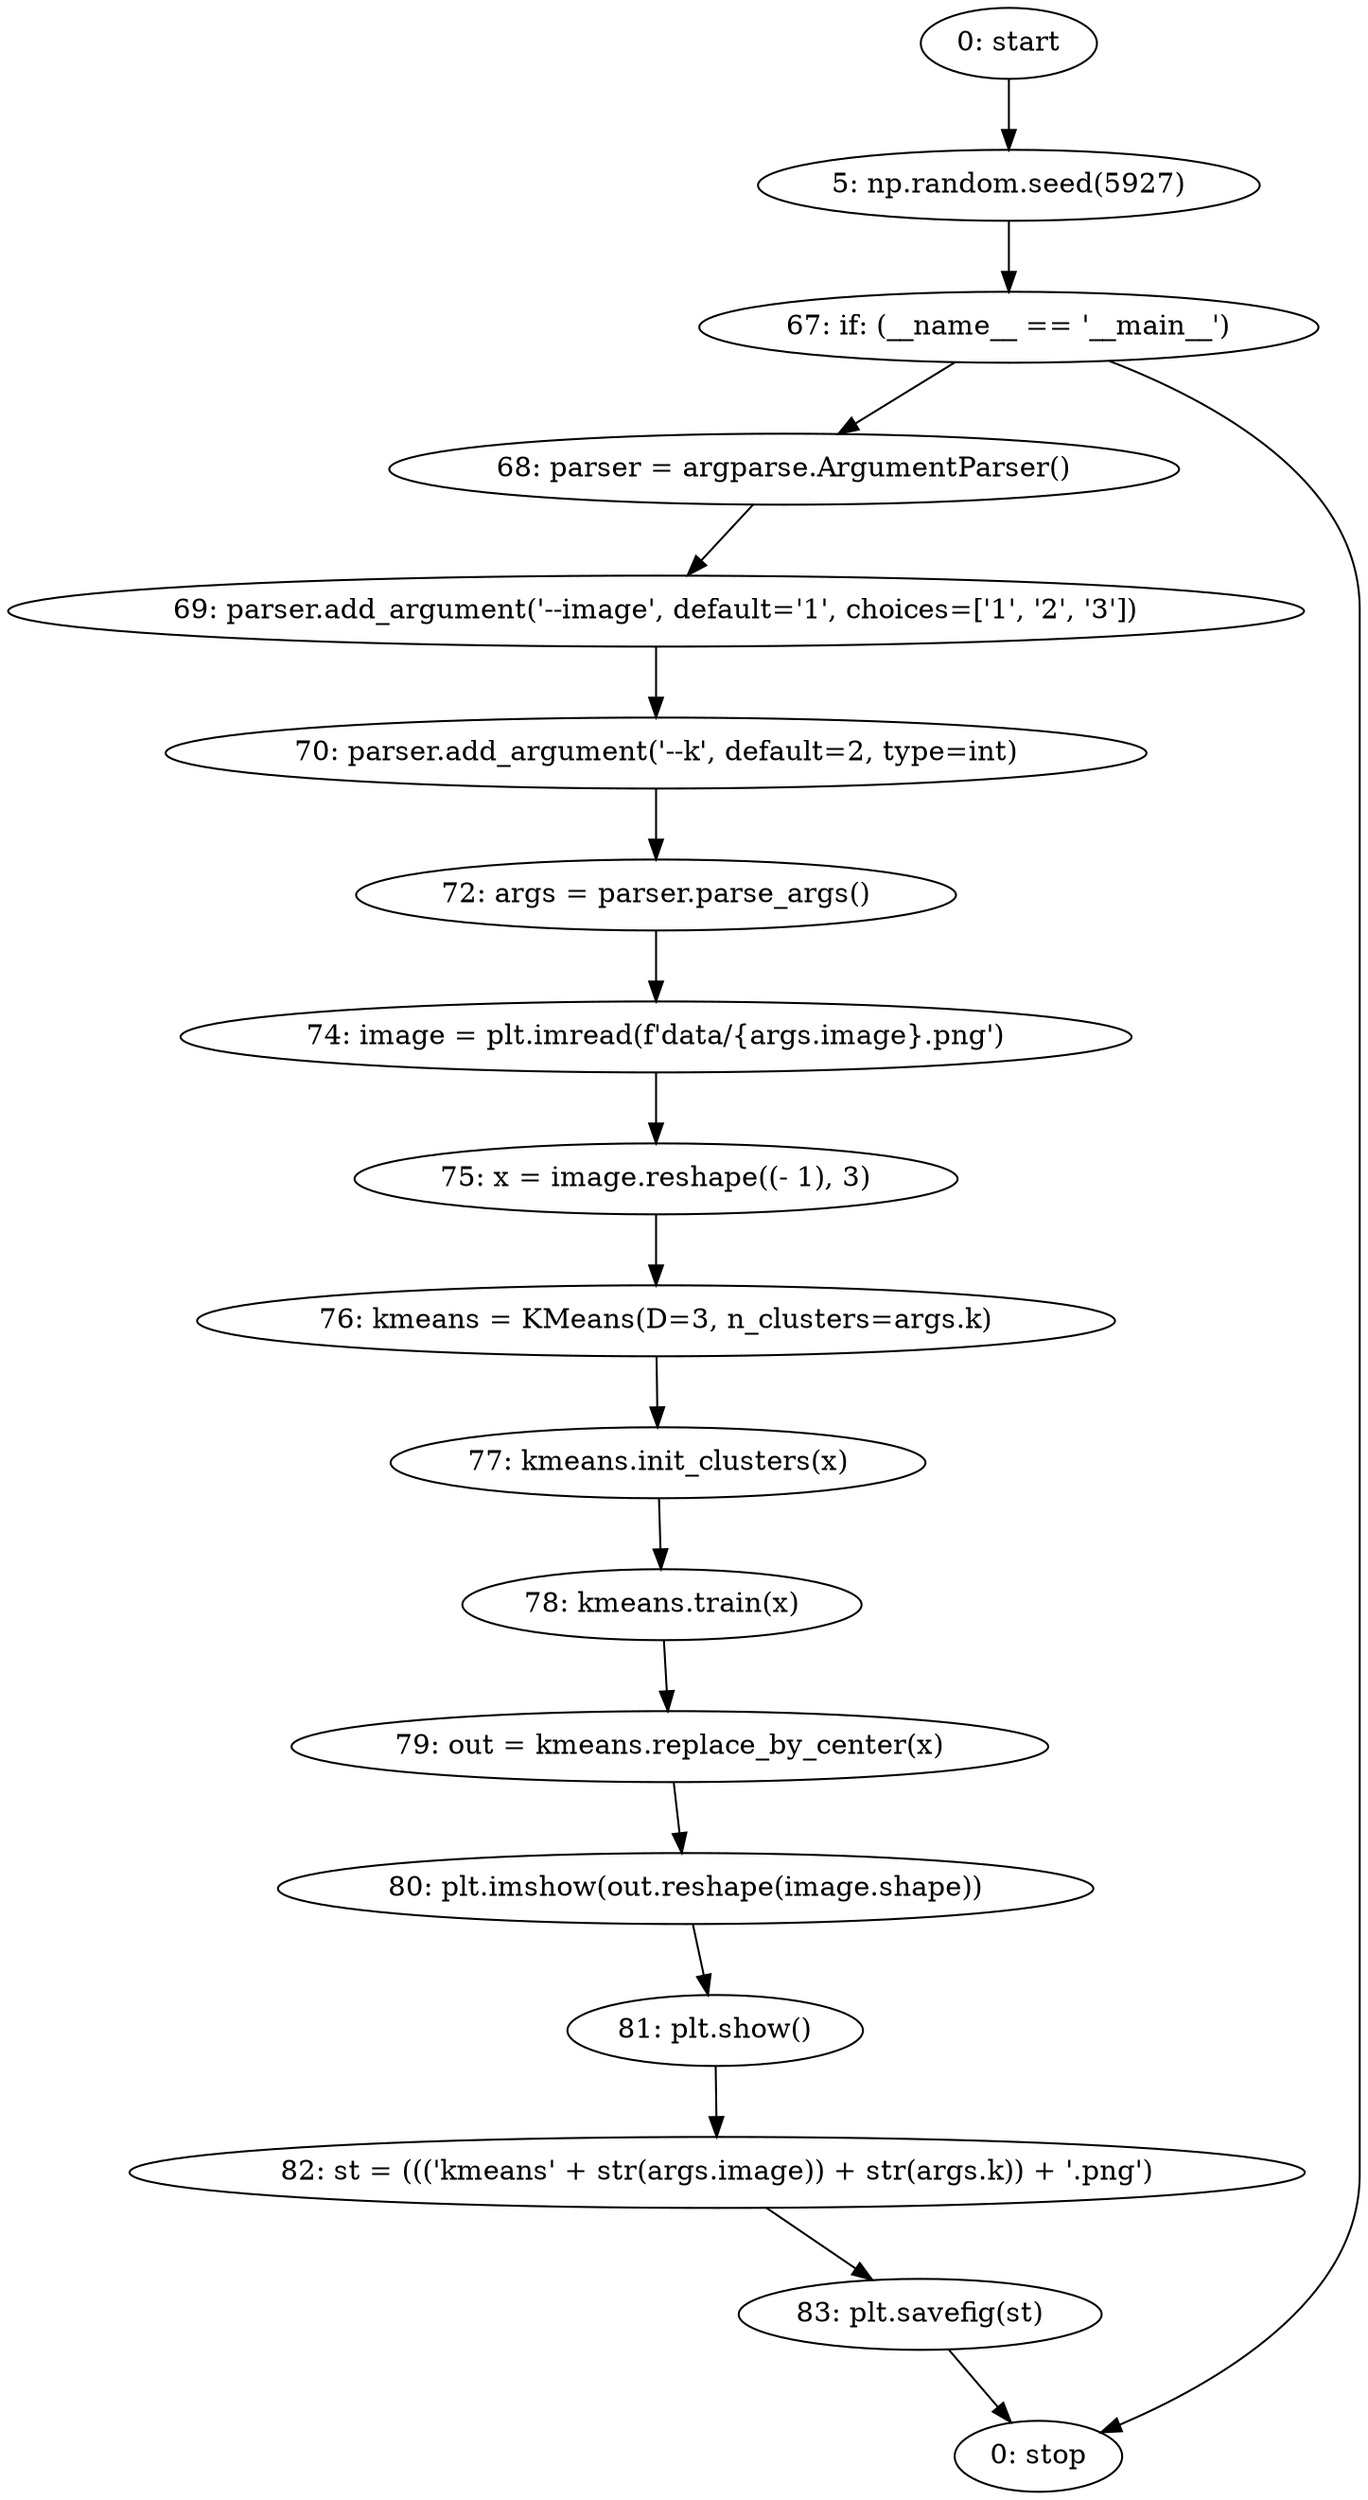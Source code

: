 strict digraph "" {
	node [label="\N"];
	0	 [label="0: start"];
	1	 [label="5: np.random.seed(5927)"];
	0 -> 1;
	2	 [label="67: if: (__name__ == '__main__')"];
	1 -> 2;
	3	 [label="68: parser = argparse.ArgumentParser()"];
	2 -> 3;
	17	 [label="0: stop"];
	2 -> 17;
	4	 [label="69: parser.add_argument('--image', default='1', choices=['1', '2', '3'])"];
	3 -> 4;
	5	 [label="70: parser.add_argument('--k', default=2, type=int)"];
	4 -> 5;
	6	 [label="72: args = parser.parse_args()"];
	5 -> 6;
	7	 [label="74: image = plt.imread(f'data/{args.image}.png')"];
	6 -> 7;
	8	 [label="75: x = image.reshape((- 1), 3)"];
	7 -> 8;
	9	 [label="76: kmeans = KMeans(D=3, n_clusters=args.k)"];
	8 -> 9;
	10	 [label="77: kmeans.init_clusters(x)"];
	9 -> 10;
	11	 [label="78: kmeans.train(x)"];
	10 -> 11;
	12	 [label="79: out = kmeans.replace_by_center(x)"];
	11 -> 12;
	13	 [label="80: plt.imshow(out.reshape(image.shape))"];
	12 -> 13;
	14	 [label="81: plt.show()"];
	13 -> 14;
	15	 [label="82: st = ((('kmeans' + str(args.image)) + str(args.k)) + '.png')"];
	14 -> 15;
	16	 [label="83: plt.savefig(st)"];
	15 -> 16;
	16 -> 17;
}

